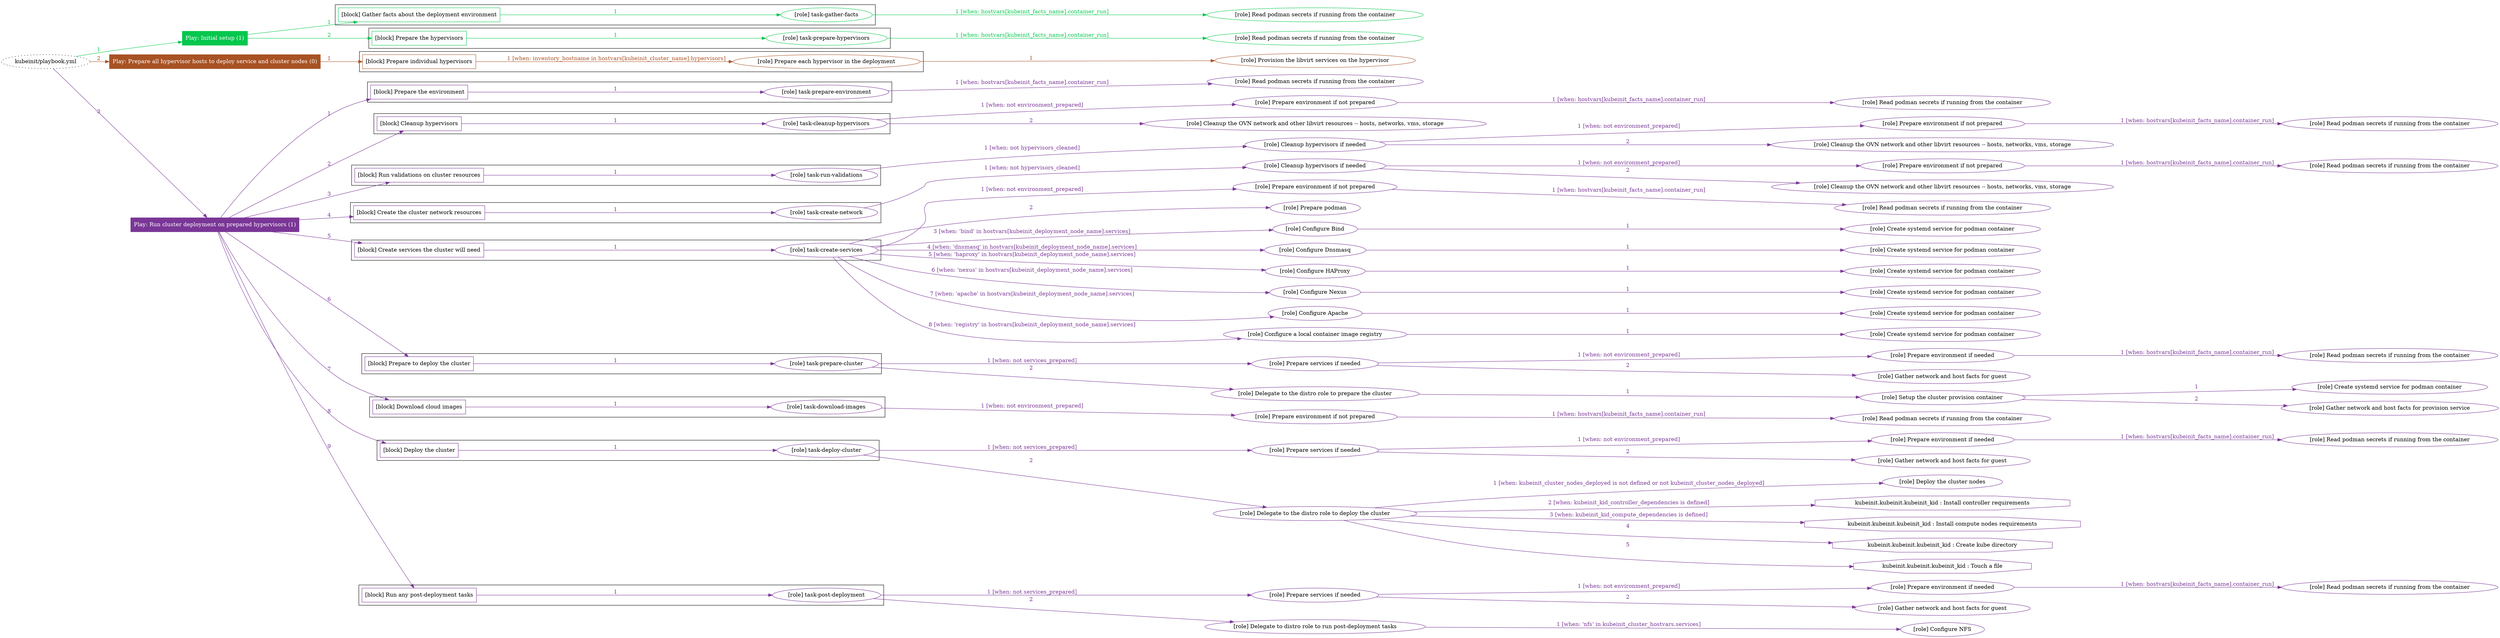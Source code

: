 digraph {
	graph [concentrate=true ordering=in rankdir=LR ratio=fill]
	edge [esep=5 sep=10]
	"kubeinit/playbook.yml" [id=root_node style=dotted]
	play_f4e7883f [label="Play: Initial setup (1)" color="#05c74d" fontcolor="#ffffff" id=play_f4e7883f shape=box style=filled tooltip=localhost]
	"kubeinit/playbook.yml" -> play_f4e7883f [label="1 " color="#05c74d" fontcolor="#05c74d" id=edge_0867fb1a labeltooltip="1 " tooltip="1 "]
	subgraph "Read podman secrets if running from the container" {
		role_13d65bdd [label="[role] Read podman secrets if running from the container" color="#05c74d" id=role_13d65bdd tooltip="Read podman secrets if running from the container"]
	}
	subgraph "task-gather-facts" {
		role_a44ad2e0 [label="[role] task-gather-facts" color="#05c74d" id=role_a44ad2e0 tooltip="task-gather-facts"]
		role_a44ad2e0 -> role_13d65bdd [label="1 [when: hostvars[kubeinit_facts_name].container_run]" color="#05c74d" fontcolor="#05c74d" id=edge_cc7e737c labeltooltip="1 [when: hostvars[kubeinit_facts_name].container_run]" tooltip="1 [when: hostvars[kubeinit_facts_name].container_run]"]
	}
	subgraph "Read podman secrets if running from the container" {
		role_d328955e [label="[role] Read podman secrets if running from the container" color="#05c74d" id=role_d328955e tooltip="Read podman secrets if running from the container"]
	}
	subgraph "task-prepare-hypervisors" {
		role_05b4045c [label="[role] task-prepare-hypervisors" color="#05c74d" id=role_05b4045c tooltip="task-prepare-hypervisors"]
		role_05b4045c -> role_d328955e [label="1 [when: hostvars[kubeinit_facts_name].container_run]" color="#05c74d" fontcolor="#05c74d" id=edge_634de4f3 labeltooltip="1 [when: hostvars[kubeinit_facts_name].container_run]" tooltip="1 [when: hostvars[kubeinit_facts_name].container_run]"]
	}
	subgraph "Play: Initial setup (1)" {
		play_f4e7883f -> block_7ed04274 [label=1 color="#05c74d" fontcolor="#05c74d" id=edge_0ce2a15b labeltooltip=1 tooltip=1]
		subgraph cluster_block_7ed04274 {
			block_7ed04274 [label="[block] Gather facts about the deployment environment" color="#05c74d" id=block_7ed04274 labeltooltip="Gather facts about the deployment environment" shape=box tooltip="Gather facts about the deployment environment"]
			block_7ed04274 -> role_a44ad2e0 [label="1 " color="#05c74d" fontcolor="#05c74d" id=edge_04b39c6e labeltooltip="1 " tooltip="1 "]
		}
		play_f4e7883f -> block_aa2172f9 [label=2 color="#05c74d" fontcolor="#05c74d" id=edge_95e9793b labeltooltip=2 tooltip=2]
		subgraph cluster_block_aa2172f9 {
			block_aa2172f9 [label="[block] Prepare the hypervisors" color="#05c74d" id=block_aa2172f9 labeltooltip="Prepare the hypervisors" shape=box tooltip="Prepare the hypervisors"]
			block_aa2172f9 -> role_05b4045c [label="1 " color="#05c74d" fontcolor="#05c74d" id=edge_fc12ae80 labeltooltip="1 " tooltip="1 "]
		}
	}
	play_e1125369 [label="Play: Prepare all hypervisor hosts to deploy service and cluster nodes (0)" color="#a85224" fontcolor="#ffffff" id=play_e1125369 shape=box style=filled tooltip="Play: Prepare all hypervisor hosts to deploy service and cluster nodes (0)"]
	"kubeinit/playbook.yml" -> play_e1125369 [label="2 " color="#a85224" fontcolor="#a85224" id=edge_271a386b labeltooltip="2 " tooltip="2 "]
	subgraph "Provision the libvirt services on the hypervisor" {
		role_5b46e97f [label="[role] Provision the libvirt services on the hypervisor" color="#a85224" id=role_5b46e97f tooltip="Provision the libvirt services on the hypervisor"]
	}
	subgraph "Prepare each hypervisor in the deployment" {
		role_60e21792 [label="[role] Prepare each hypervisor in the deployment" color="#a85224" id=role_60e21792 tooltip="Prepare each hypervisor in the deployment"]
		role_60e21792 -> role_5b46e97f [label="1 " color="#a85224" fontcolor="#a85224" id=edge_220eae01 labeltooltip="1 " tooltip="1 "]
	}
	subgraph "Play: Prepare all hypervisor hosts to deploy service and cluster nodes (0)" {
		play_e1125369 -> block_62740e2e [label=1 color="#a85224" fontcolor="#a85224" id=edge_247f4fd2 labeltooltip=1 tooltip=1]
		subgraph cluster_block_62740e2e {
			block_62740e2e [label="[block] Prepare individual hypervisors" color="#a85224" id=block_62740e2e labeltooltip="Prepare individual hypervisors" shape=box tooltip="Prepare individual hypervisors"]
			block_62740e2e -> role_60e21792 [label="1 [when: inventory_hostname in hostvars[kubeinit_cluster_name].hypervisors]" color="#a85224" fontcolor="#a85224" id=edge_4ccca94e labeltooltip="1 [when: inventory_hostname in hostvars[kubeinit_cluster_name].hypervisors]" tooltip="1 [when: inventory_hostname in hostvars[kubeinit_cluster_name].hypervisors]"]
		}
	}
	play_ecf52994 [label="Play: Run cluster deployment on prepared hypervisors (1)" color="#7a3696" fontcolor="#ffffff" id=play_ecf52994 shape=box style=filled tooltip=localhost]
	"kubeinit/playbook.yml" -> play_ecf52994 [label="3 " color="#7a3696" fontcolor="#7a3696" id=edge_7cf66d0b labeltooltip="3 " tooltip="3 "]
	subgraph "Read podman secrets if running from the container" {
		role_44733955 [label="[role] Read podman secrets if running from the container" color="#7a3696" id=role_44733955 tooltip="Read podman secrets if running from the container"]
	}
	subgraph "task-prepare-environment" {
		role_275f1120 [label="[role] task-prepare-environment" color="#7a3696" id=role_275f1120 tooltip="task-prepare-environment"]
		role_275f1120 -> role_44733955 [label="1 [when: hostvars[kubeinit_facts_name].container_run]" color="#7a3696" fontcolor="#7a3696" id=edge_455b939f labeltooltip="1 [when: hostvars[kubeinit_facts_name].container_run]" tooltip="1 [when: hostvars[kubeinit_facts_name].container_run]"]
	}
	subgraph "Read podman secrets if running from the container" {
		role_b4117a8d [label="[role] Read podman secrets if running from the container" color="#7a3696" id=role_b4117a8d tooltip="Read podman secrets if running from the container"]
	}
	subgraph "Prepare environment if not prepared" {
		role_0449af79 [label="[role] Prepare environment if not prepared" color="#7a3696" id=role_0449af79 tooltip="Prepare environment if not prepared"]
		role_0449af79 -> role_b4117a8d [label="1 [when: hostvars[kubeinit_facts_name].container_run]" color="#7a3696" fontcolor="#7a3696" id=edge_d0ef97e2 labeltooltip="1 [when: hostvars[kubeinit_facts_name].container_run]" tooltip="1 [when: hostvars[kubeinit_facts_name].container_run]"]
	}
	subgraph "Cleanup the OVN network and other libvirt resources -- hosts, networks, vms, storage" {
		role_5f5bce27 [label="[role] Cleanup the OVN network and other libvirt resources -- hosts, networks, vms, storage" color="#7a3696" id=role_5f5bce27 tooltip="Cleanup the OVN network and other libvirt resources -- hosts, networks, vms, storage"]
	}
	subgraph "task-cleanup-hypervisors" {
		role_ea16e16a [label="[role] task-cleanup-hypervisors" color="#7a3696" id=role_ea16e16a tooltip="task-cleanup-hypervisors"]
		role_ea16e16a -> role_0449af79 [label="1 [when: not environment_prepared]" color="#7a3696" fontcolor="#7a3696" id=edge_0e47c2cc labeltooltip="1 [when: not environment_prepared]" tooltip="1 [when: not environment_prepared]"]
		role_ea16e16a -> role_5f5bce27 [label="2 " color="#7a3696" fontcolor="#7a3696" id=edge_9d1f5d1e labeltooltip="2 " tooltip="2 "]
	}
	subgraph "Read podman secrets if running from the container" {
		role_22afd8cd [label="[role] Read podman secrets if running from the container" color="#7a3696" id=role_22afd8cd tooltip="Read podman secrets if running from the container"]
	}
	subgraph "Prepare environment if not prepared" {
		role_de1aed0f [label="[role] Prepare environment if not prepared" color="#7a3696" id=role_de1aed0f tooltip="Prepare environment if not prepared"]
		role_de1aed0f -> role_22afd8cd [label="1 [when: hostvars[kubeinit_facts_name].container_run]" color="#7a3696" fontcolor="#7a3696" id=edge_a27b6343 labeltooltip="1 [when: hostvars[kubeinit_facts_name].container_run]" tooltip="1 [when: hostvars[kubeinit_facts_name].container_run]"]
	}
	subgraph "Cleanup the OVN network and other libvirt resources -- hosts, networks, vms, storage" {
		role_8a3550e7 [label="[role] Cleanup the OVN network and other libvirt resources -- hosts, networks, vms, storage" color="#7a3696" id=role_8a3550e7 tooltip="Cleanup the OVN network and other libvirt resources -- hosts, networks, vms, storage"]
	}
	subgraph "Cleanup hypervisors if needed" {
		role_e889e952 [label="[role] Cleanup hypervisors if needed" color="#7a3696" id=role_e889e952 tooltip="Cleanup hypervisors if needed"]
		role_e889e952 -> role_de1aed0f [label="1 [when: not environment_prepared]" color="#7a3696" fontcolor="#7a3696" id=edge_b102e853 labeltooltip="1 [when: not environment_prepared]" tooltip="1 [when: not environment_prepared]"]
		role_e889e952 -> role_8a3550e7 [label="2 " color="#7a3696" fontcolor="#7a3696" id=edge_a9d774f1 labeltooltip="2 " tooltip="2 "]
	}
	subgraph "task-run-validations" {
		role_9cfc671b [label="[role] task-run-validations" color="#7a3696" id=role_9cfc671b tooltip="task-run-validations"]
		role_9cfc671b -> role_e889e952 [label="1 [when: not hypervisors_cleaned]" color="#7a3696" fontcolor="#7a3696" id=edge_d5384a09 labeltooltip="1 [when: not hypervisors_cleaned]" tooltip="1 [when: not hypervisors_cleaned]"]
	}
	subgraph "Read podman secrets if running from the container" {
		role_0e1ef1fb [label="[role] Read podman secrets if running from the container" color="#7a3696" id=role_0e1ef1fb tooltip="Read podman secrets if running from the container"]
	}
	subgraph "Prepare environment if not prepared" {
		role_71fcfb7b [label="[role] Prepare environment if not prepared" color="#7a3696" id=role_71fcfb7b tooltip="Prepare environment if not prepared"]
		role_71fcfb7b -> role_0e1ef1fb [label="1 [when: hostvars[kubeinit_facts_name].container_run]" color="#7a3696" fontcolor="#7a3696" id=edge_bd92e824 labeltooltip="1 [when: hostvars[kubeinit_facts_name].container_run]" tooltip="1 [when: hostvars[kubeinit_facts_name].container_run]"]
	}
	subgraph "Cleanup the OVN network and other libvirt resources -- hosts, networks, vms, storage" {
		role_23e16053 [label="[role] Cleanup the OVN network and other libvirt resources -- hosts, networks, vms, storage" color="#7a3696" id=role_23e16053 tooltip="Cleanup the OVN network and other libvirt resources -- hosts, networks, vms, storage"]
	}
	subgraph "Cleanup hypervisors if needed" {
		role_35323134 [label="[role] Cleanup hypervisors if needed" color="#7a3696" id=role_35323134 tooltip="Cleanup hypervisors if needed"]
		role_35323134 -> role_71fcfb7b [label="1 [when: not environment_prepared]" color="#7a3696" fontcolor="#7a3696" id=edge_f9e20772 labeltooltip="1 [when: not environment_prepared]" tooltip="1 [when: not environment_prepared]"]
		role_35323134 -> role_23e16053 [label="2 " color="#7a3696" fontcolor="#7a3696" id=edge_d5cc6f0b labeltooltip="2 " tooltip="2 "]
	}
	subgraph "task-create-network" {
		role_a73617cb [label="[role] task-create-network" color="#7a3696" id=role_a73617cb tooltip="task-create-network"]
		role_a73617cb -> role_35323134 [label="1 [when: not hypervisors_cleaned]" color="#7a3696" fontcolor="#7a3696" id=edge_1be5bb6c labeltooltip="1 [when: not hypervisors_cleaned]" tooltip="1 [when: not hypervisors_cleaned]"]
	}
	subgraph "Read podman secrets if running from the container" {
		role_5bb541cf [label="[role] Read podman secrets if running from the container" color="#7a3696" id=role_5bb541cf tooltip="Read podman secrets if running from the container"]
	}
	subgraph "Prepare environment if not prepared" {
		role_ebac8483 [label="[role] Prepare environment if not prepared" color="#7a3696" id=role_ebac8483 tooltip="Prepare environment if not prepared"]
		role_ebac8483 -> role_5bb541cf [label="1 [when: hostvars[kubeinit_facts_name].container_run]" color="#7a3696" fontcolor="#7a3696" id=edge_56f7737d labeltooltip="1 [when: hostvars[kubeinit_facts_name].container_run]" tooltip="1 [when: hostvars[kubeinit_facts_name].container_run]"]
	}
	subgraph "Prepare podman" {
		role_df7aa02d [label="[role] Prepare podman" color="#7a3696" id=role_df7aa02d tooltip="Prepare podman"]
	}
	subgraph "Create systemd service for podman container" {
		role_c015db5d [label="[role] Create systemd service for podman container" color="#7a3696" id=role_c015db5d tooltip="Create systemd service for podman container"]
	}
	subgraph "Configure Bind" {
		role_7f24dcb9 [label="[role] Configure Bind" color="#7a3696" id=role_7f24dcb9 tooltip="Configure Bind"]
		role_7f24dcb9 -> role_c015db5d [label="1 " color="#7a3696" fontcolor="#7a3696" id=edge_ac4b5913 labeltooltip="1 " tooltip="1 "]
	}
	subgraph "Create systemd service for podman container" {
		role_88a5ffbf [label="[role] Create systemd service for podman container" color="#7a3696" id=role_88a5ffbf tooltip="Create systemd service for podman container"]
	}
	subgraph "Configure Dnsmasq" {
		role_8c30152e [label="[role] Configure Dnsmasq" color="#7a3696" id=role_8c30152e tooltip="Configure Dnsmasq"]
		role_8c30152e -> role_88a5ffbf [label="1 " color="#7a3696" fontcolor="#7a3696" id=edge_d54e82db labeltooltip="1 " tooltip="1 "]
	}
	subgraph "Create systemd service for podman container" {
		role_23670ac2 [label="[role] Create systemd service for podman container" color="#7a3696" id=role_23670ac2 tooltip="Create systemd service for podman container"]
	}
	subgraph "Configure HAProxy" {
		role_8b6770fe [label="[role] Configure HAProxy" color="#7a3696" id=role_8b6770fe tooltip="Configure HAProxy"]
		role_8b6770fe -> role_23670ac2 [label="1 " color="#7a3696" fontcolor="#7a3696" id=edge_5977402b labeltooltip="1 " tooltip="1 "]
	}
	subgraph "Create systemd service for podman container" {
		role_6c79bf3c [label="[role] Create systemd service for podman container" color="#7a3696" id=role_6c79bf3c tooltip="Create systemd service for podman container"]
	}
	subgraph "Configure Nexus" {
		role_79497a92 [label="[role] Configure Nexus" color="#7a3696" id=role_79497a92 tooltip="Configure Nexus"]
		role_79497a92 -> role_6c79bf3c [label="1 " color="#7a3696" fontcolor="#7a3696" id=edge_69fa955b labeltooltip="1 " tooltip="1 "]
	}
	subgraph "Create systemd service for podman container" {
		role_33dcdf31 [label="[role] Create systemd service for podman container" color="#7a3696" id=role_33dcdf31 tooltip="Create systemd service for podman container"]
	}
	subgraph "Configure Apache" {
		role_e785b9a9 [label="[role] Configure Apache" color="#7a3696" id=role_e785b9a9 tooltip="Configure Apache"]
		role_e785b9a9 -> role_33dcdf31 [label="1 " color="#7a3696" fontcolor="#7a3696" id=edge_0e935d91 labeltooltip="1 " tooltip="1 "]
	}
	subgraph "Create systemd service for podman container" {
		role_a4e7ec79 [label="[role] Create systemd service for podman container" color="#7a3696" id=role_a4e7ec79 tooltip="Create systemd service for podman container"]
	}
	subgraph "Configure a local container image registry" {
		role_a6416747 [label="[role] Configure a local container image registry" color="#7a3696" id=role_a6416747 tooltip="Configure a local container image registry"]
		role_a6416747 -> role_a4e7ec79 [label="1 " color="#7a3696" fontcolor="#7a3696" id=edge_51043e6e labeltooltip="1 " tooltip="1 "]
	}
	subgraph "task-create-services" {
		role_666b68a4 [label="[role] task-create-services" color="#7a3696" id=role_666b68a4 tooltip="task-create-services"]
		role_666b68a4 -> role_ebac8483 [label="1 [when: not environment_prepared]" color="#7a3696" fontcolor="#7a3696" id=edge_94a38036 labeltooltip="1 [when: not environment_prepared]" tooltip="1 [when: not environment_prepared]"]
		role_666b68a4 -> role_df7aa02d [label="2 " color="#7a3696" fontcolor="#7a3696" id=edge_6e041978 labeltooltip="2 " tooltip="2 "]
		role_666b68a4 -> role_7f24dcb9 [label="3 [when: 'bind' in hostvars[kubeinit_deployment_node_name].services]" color="#7a3696" fontcolor="#7a3696" id=edge_e2e7ae25 labeltooltip="3 [when: 'bind' in hostvars[kubeinit_deployment_node_name].services]" tooltip="3 [when: 'bind' in hostvars[kubeinit_deployment_node_name].services]"]
		role_666b68a4 -> role_8c30152e [label="4 [when: 'dnsmasq' in hostvars[kubeinit_deployment_node_name].services]" color="#7a3696" fontcolor="#7a3696" id=edge_aacc0be1 labeltooltip="4 [when: 'dnsmasq' in hostvars[kubeinit_deployment_node_name].services]" tooltip="4 [when: 'dnsmasq' in hostvars[kubeinit_deployment_node_name].services]"]
		role_666b68a4 -> role_8b6770fe [label="5 [when: 'haproxy' in hostvars[kubeinit_deployment_node_name].services]" color="#7a3696" fontcolor="#7a3696" id=edge_bcf7bbcf labeltooltip="5 [when: 'haproxy' in hostvars[kubeinit_deployment_node_name].services]" tooltip="5 [when: 'haproxy' in hostvars[kubeinit_deployment_node_name].services]"]
		role_666b68a4 -> role_79497a92 [label="6 [when: 'nexus' in hostvars[kubeinit_deployment_node_name].services]" color="#7a3696" fontcolor="#7a3696" id=edge_503f492f labeltooltip="6 [when: 'nexus' in hostvars[kubeinit_deployment_node_name].services]" tooltip="6 [when: 'nexus' in hostvars[kubeinit_deployment_node_name].services]"]
		role_666b68a4 -> role_e785b9a9 [label="7 [when: 'apache' in hostvars[kubeinit_deployment_node_name].services]" color="#7a3696" fontcolor="#7a3696" id=edge_8e3c8006 labeltooltip="7 [when: 'apache' in hostvars[kubeinit_deployment_node_name].services]" tooltip="7 [when: 'apache' in hostvars[kubeinit_deployment_node_name].services]"]
		role_666b68a4 -> role_a6416747 [label="8 [when: 'registry' in hostvars[kubeinit_deployment_node_name].services]" color="#7a3696" fontcolor="#7a3696" id=edge_c6764be9 labeltooltip="8 [when: 'registry' in hostvars[kubeinit_deployment_node_name].services]" tooltip="8 [when: 'registry' in hostvars[kubeinit_deployment_node_name].services]"]
	}
	subgraph "Read podman secrets if running from the container" {
		role_cfe1d53d [label="[role] Read podman secrets if running from the container" color="#7a3696" id=role_cfe1d53d tooltip="Read podman secrets if running from the container"]
	}
	subgraph "Prepare environment if needed" {
		role_80db4125 [label="[role] Prepare environment if needed" color="#7a3696" id=role_80db4125 tooltip="Prepare environment if needed"]
		role_80db4125 -> role_cfe1d53d [label="1 [when: hostvars[kubeinit_facts_name].container_run]" color="#7a3696" fontcolor="#7a3696" id=edge_de516efb labeltooltip="1 [when: hostvars[kubeinit_facts_name].container_run]" tooltip="1 [when: hostvars[kubeinit_facts_name].container_run]"]
	}
	subgraph "Gather network and host facts for guest" {
		role_14f53a5b [label="[role] Gather network and host facts for guest" color="#7a3696" id=role_14f53a5b tooltip="Gather network and host facts for guest"]
	}
	subgraph "Prepare services if needed" {
		role_1e7df77b [label="[role] Prepare services if needed" color="#7a3696" id=role_1e7df77b tooltip="Prepare services if needed"]
		role_1e7df77b -> role_80db4125 [label="1 [when: not environment_prepared]" color="#7a3696" fontcolor="#7a3696" id=edge_e1c13a9c labeltooltip="1 [when: not environment_prepared]" tooltip="1 [when: not environment_prepared]"]
		role_1e7df77b -> role_14f53a5b [label="2 " color="#7a3696" fontcolor="#7a3696" id=edge_d1847e37 labeltooltip="2 " tooltip="2 "]
	}
	subgraph "Create systemd service for podman container" {
		role_46dced95 [label="[role] Create systemd service for podman container" color="#7a3696" id=role_46dced95 tooltip="Create systemd service for podman container"]
	}
	subgraph "Gather network and host facts for provision service" {
		role_ae3e213d [label="[role] Gather network and host facts for provision service" color="#7a3696" id=role_ae3e213d tooltip="Gather network and host facts for provision service"]
	}
	subgraph "Setup the cluster provision container" {
		role_0284fbb3 [label="[role] Setup the cluster provision container" color="#7a3696" id=role_0284fbb3 tooltip="Setup the cluster provision container"]
		role_0284fbb3 -> role_46dced95 [label="1 " color="#7a3696" fontcolor="#7a3696" id=edge_a79ed18f labeltooltip="1 " tooltip="1 "]
		role_0284fbb3 -> role_ae3e213d [label="2 " color="#7a3696" fontcolor="#7a3696" id=edge_b84ce8c2 labeltooltip="2 " tooltip="2 "]
	}
	subgraph "Delegate to the distro role to prepare the cluster" {
		role_58cc5baf [label="[role] Delegate to the distro role to prepare the cluster" color="#7a3696" id=role_58cc5baf tooltip="Delegate to the distro role to prepare the cluster"]
		role_58cc5baf -> role_0284fbb3 [label="1 " color="#7a3696" fontcolor="#7a3696" id=edge_5a156ae4 labeltooltip="1 " tooltip="1 "]
	}
	subgraph "task-prepare-cluster" {
		role_7f988fb6 [label="[role] task-prepare-cluster" color="#7a3696" id=role_7f988fb6 tooltip="task-prepare-cluster"]
		role_7f988fb6 -> role_1e7df77b [label="1 [when: not services_prepared]" color="#7a3696" fontcolor="#7a3696" id=edge_3f8ca77c labeltooltip="1 [when: not services_prepared]" tooltip="1 [when: not services_prepared]"]
		role_7f988fb6 -> role_58cc5baf [label="2 " color="#7a3696" fontcolor="#7a3696" id=edge_91e1a452 labeltooltip="2 " tooltip="2 "]
	}
	subgraph "Read podman secrets if running from the container" {
		role_9139918a [label="[role] Read podman secrets if running from the container" color="#7a3696" id=role_9139918a tooltip="Read podman secrets if running from the container"]
	}
	subgraph "Prepare environment if not prepared" {
		role_12efd178 [label="[role] Prepare environment if not prepared" color="#7a3696" id=role_12efd178 tooltip="Prepare environment if not prepared"]
		role_12efd178 -> role_9139918a [label="1 [when: hostvars[kubeinit_facts_name].container_run]" color="#7a3696" fontcolor="#7a3696" id=edge_edbad020 labeltooltip="1 [when: hostvars[kubeinit_facts_name].container_run]" tooltip="1 [when: hostvars[kubeinit_facts_name].container_run]"]
	}
	subgraph "task-download-images" {
		role_bb258ab3 [label="[role] task-download-images" color="#7a3696" id=role_bb258ab3 tooltip="task-download-images"]
		role_bb258ab3 -> role_12efd178 [label="1 [when: not environment_prepared]" color="#7a3696" fontcolor="#7a3696" id=edge_011a2af6 labeltooltip="1 [when: not environment_prepared]" tooltip="1 [when: not environment_prepared]"]
	}
	subgraph "Read podman secrets if running from the container" {
		role_a748f387 [label="[role] Read podman secrets if running from the container" color="#7a3696" id=role_a748f387 tooltip="Read podman secrets if running from the container"]
	}
	subgraph "Prepare environment if needed" {
		role_c69e7fb1 [label="[role] Prepare environment if needed" color="#7a3696" id=role_c69e7fb1 tooltip="Prepare environment if needed"]
		role_c69e7fb1 -> role_a748f387 [label="1 [when: hostvars[kubeinit_facts_name].container_run]" color="#7a3696" fontcolor="#7a3696" id=edge_63bfad44 labeltooltip="1 [when: hostvars[kubeinit_facts_name].container_run]" tooltip="1 [when: hostvars[kubeinit_facts_name].container_run]"]
	}
	subgraph "Gather network and host facts for guest" {
		role_162fc5c1 [label="[role] Gather network and host facts for guest" color="#7a3696" id=role_162fc5c1 tooltip="Gather network and host facts for guest"]
	}
	subgraph "Prepare services if needed" {
		role_f5e1044a [label="[role] Prepare services if needed" color="#7a3696" id=role_f5e1044a tooltip="Prepare services if needed"]
		role_f5e1044a -> role_c69e7fb1 [label="1 [when: not environment_prepared]" color="#7a3696" fontcolor="#7a3696" id=edge_a91b29f3 labeltooltip="1 [when: not environment_prepared]" tooltip="1 [when: not environment_prepared]"]
		role_f5e1044a -> role_162fc5c1 [label="2 " color="#7a3696" fontcolor="#7a3696" id=edge_e6b1e026 labeltooltip="2 " tooltip="2 "]
	}
	subgraph "Deploy the cluster nodes" {
		role_f55a7cb7 [label="[role] Deploy the cluster nodes" color="#7a3696" id=role_f55a7cb7 tooltip="Deploy the cluster nodes"]
	}
	subgraph "Delegate to the distro role to deploy the cluster" {
		role_28246687 [label="[role] Delegate to the distro role to deploy the cluster" color="#7a3696" id=role_28246687 tooltip="Delegate to the distro role to deploy the cluster"]
		role_28246687 -> role_f55a7cb7 [label="1 [when: kubeinit_cluster_nodes_deployed is not defined or not kubeinit_cluster_nodes_deployed]" color="#7a3696" fontcolor="#7a3696" id=edge_4d5eb738 labeltooltip="1 [when: kubeinit_cluster_nodes_deployed is not defined or not kubeinit_cluster_nodes_deployed]" tooltip="1 [when: kubeinit_cluster_nodes_deployed is not defined or not kubeinit_cluster_nodes_deployed]"]
		task_a1844bdd [label="kubeinit.kubeinit.kubeinit_kid : Install controller requirements" color="#7a3696" id=task_a1844bdd shape=octagon tooltip="kubeinit.kubeinit.kubeinit_kid : Install controller requirements"]
		role_28246687 -> task_a1844bdd [label="2 [when: kubeinit_kid_controller_dependencies is defined]" color="#7a3696" fontcolor="#7a3696" id=edge_8bb5697d labeltooltip="2 [when: kubeinit_kid_controller_dependencies is defined]" tooltip="2 [when: kubeinit_kid_controller_dependencies is defined]"]
		task_76034ae9 [label="kubeinit.kubeinit.kubeinit_kid : Install compute nodes requirements" color="#7a3696" id=task_76034ae9 shape=octagon tooltip="kubeinit.kubeinit.kubeinit_kid : Install compute nodes requirements"]
		role_28246687 -> task_76034ae9 [label="3 [when: kubeinit_kid_compute_dependencies is defined]" color="#7a3696" fontcolor="#7a3696" id=edge_536176d6 labeltooltip="3 [when: kubeinit_kid_compute_dependencies is defined]" tooltip="3 [when: kubeinit_kid_compute_dependencies is defined]"]
		task_b4f54377 [label="kubeinit.kubeinit.kubeinit_kid : Create kube directory" color="#7a3696" id=task_b4f54377 shape=octagon tooltip="kubeinit.kubeinit.kubeinit_kid : Create kube directory"]
		role_28246687 -> task_b4f54377 [label="4 " color="#7a3696" fontcolor="#7a3696" id=edge_f6c0d13b labeltooltip="4 " tooltip="4 "]
		task_9297e495 [label="kubeinit.kubeinit.kubeinit_kid : Touch a file" color="#7a3696" id=task_9297e495 shape=octagon tooltip="kubeinit.kubeinit.kubeinit_kid : Touch a file"]
		role_28246687 -> task_9297e495 [label="5 " color="#7a3696" fontcolor="#7a3696" id=edge_5b6bbea6 labeltooltip="5 " tooltip="5 "]
	}
	subgraph "task-deploy-cluster" {
		role_daefdb59 [label="[role] task-deploy-cluster" color="#7a3696" id=role_daefdb59 tooltip="task-deploy-cluster"]
		role_daefdb59 -> role_f5e1044a [label="1 [when: not services_prepared]" color="#7a3696" fontcolor="#7a3696" id=edge_6ef59e1e labeltooltip="1 [when: not services_prepared]" tooltip="1 [when: not services_prepared]"]
		role_daefdb59 -> role_28246687 [label="2 " color="#7a3696" fontcolor="#7a3696" id=edge_a7845a72 labeltooltip="2 " tooltip="2 "]
	}
	subgraph "Read podman secrets if running from the container" {
		role_f74b7b26 [label="[role] Read podman secrets if running from the container" color="#7a3696" id=role_f74b7b26 tooltip="Read podman secrets if running from the container"]
	}
	subgraph "Prepare environment if needed" {
		role_a8606045 [label="[role] Prepare environment if needed" color="#7a3696" id=role_a8606045 tooltip="Prepare environment if needed"]
		role_a8606045 -> role_f74b7b26 [label="1 [when: hostvars[kubeinit_facts_name].container_run]" color="#7a3696" fontcolor="#7a3696" id=edge_ea9e3327 labeltooltip="1 [when: hostvars[kubeinit_facts_name].container_run]" tooltip="1 [when: hostvars[kubeinit_facts_name].container_run]"]
	}
	subgraph "Gather network and host facts for guest" {
		role_e0632732 [label="[role] Gather network and host facts for guest" color="#7a3696" id=role_e0632732 tooltip="Gather network and host facts for guest"]
	}
	subgraph "Prepare services if needed" {
		role_fd2e68b3 [label="[role] Prepare services if needed" color="#7a3696" id=role_fd2e68b3 tooltip="Prepare services if needed"]
		role_fd2e68b3 -> role_a8606045 [label="1 [when: not environment_prepared]" color="#7a3696" fontcolor="#7a3696" id=edge_a1f69df0 labeltooltip="1 [when: not environment_prepared]" tooltip="1 [when: not environment_prepared]"]
		role_fd2e68b3 -> role_e0632732 [label="2 " color="#7a3696" fontcolor="#7a3696" id=edge_e8468806 labeltooltip="2 " tooltip="2 "]
	}
	subgraph "Configure NFS" {
		role_9ce72015 [label="[role] Configure NFS" color="#7a3696" id=role_9ce72015 tooltip="Configure NFS"]
	}
	subgraph "Delegate to distro role to run post-deployment tasks" {
		role_3eb12111 [label="[role] Delegate to distro role to run post-deployment tasks" color="#7a3696" id=role_3eb12111 tooltip="Delegate to distro role to run post-deployment tasks"]
		role_3eb12111 -> role_9ce72015 [label="1 [when: 'nfs' in kubeinit_cluster_hostvars.services]" color="#7a3696" fontcolor="#7a3696" id=edge_40f3adac labeltooltip="1 [when: 'nfs' in kubeinit_cluster_hostvars.services]" tooltip="1 [when: 'nfs' in kubeinit_cluster_hostvars.services]"]
	}
	subgraph "task-post-deployment" {
		role_092989a0 [label="[role] task-post-deployment" color="#7a3696" id=role_092989a0 tooltip="task-post-deployment"]
		role_092989a0 -> role_fd2e68b3 [label="1 [when: not services_prepared]" color="#7a3696" fontcolor="#7a3696" id=edge_360ac03a labeltooltip="1 [when: not services_prepared]" tooltip="1 [when: not services_prepared]"]
		role_092989a0 -> role_3eb12111 [label="2 " color="#7a3696" fontcolor="#7a3696" id=edge_647b59b0 labeltooltip="2 " tooltip="2 "]
	}
	subgraph "Play: Run cluster deployment on prepared hypervisors (1)" {
		play_ecf52994 -> block_4f5cd4b3 [label=1 color="#7a3696" fontcolor="#7a3696" id=edge_241e6907 labeltooltip=1 tooltip=1]
		subgraph cluster_block_4f5cd4b3 {
			block_4f5cd4b3 [label="[block] Prepare the environment" color="#7a3696" id=block_4f5cd4b3 labeltooltip="Prepare the environment" shape=box tooltip="Prepare the environment"]
			block_4f5cd4b3 -> role_275f1120 [label="1 " color="#7a3696" fontcolor="#7a3696" id=edge_9349231c labeltooltip="1 " tooltip="1 "]
		}
		play_ecf52994 -> block_096c1881 [label=2 color="#7a3696" fontcolor="#7a3696" id=edge_ba4a8436 labeltooltip=2 tooltip=2]
		subgraph cluster_block_096c1881 {
			block_096c1881 [label="[block] Cleanup hypervisors" color="#7a3696" id=block_096c1881 labeltooltip="Cleanup hypervisors" shape=box tooltip="Cleanup hypervisors"]
			block_096c1881 -> role_ea16e16a [label="1 " color="#7a3696" fontcolor="#7a3696" id=edge_ce3b638a labeltooltip="1 " tooltip="1 "]
		}
		play_ecf52994 -> block_01784259 [label=3 color="#7a3696" fontcolor="#7a3696" id=edge_c1f628db labeltooltip=3 tooltip=3]
		subgraph cluster_block_01784259 {
			block_01784259 [label="[block] Run validations on cluster resources" color="#7a3696" id=block_01784259 labeltooltip="Run validations on cluster resources" shape=box tooltip="Run validations on cluster resources"]
			block_01784259 -> role_9cfc671b [label="1 " color="#7a3696" fontcolor="#7a3696" id=edge_8b93906b labeltooltip="1 " tooltip="1 "]
		}
		play_ecf52994 -> block_276821e3 [label=4 color="#7a3696" fontcolor="#7a3696" id=edge_303bdfe6 labeltooltip=4 tooltip=4]
		subgraph cluster_block_276821e3 {
			block_276821e3 [label="[block] Create the cluster network resources" color="#7a3696" id=block_276821e3 labeltooltip="Create the cluster network resources" shape=box tooltip="Create the cluster network resources"]
			block_276821e3 -> role_a73617cb [label="1 " color="#7a3696" fontcolor="#7a3696" id=edge_2457d225 labeltooltip="1 " tooltip="1 "]
		}
		play_ecf52994 -> block_5d2872f1 [label=5 color="#7a3696" fontcolor="#7a3696" id=edge_ba19f0d1 labeltooltip=5 tooltip=5]
		subgraph cluster_block_5d2872f1 {
			block_5d2872f1 [label="[block] Create services the cluster will need" color="#7a3696" id=block_5d2872f1 labeltooltip="Create services the cluster will need" shape=box tooltip="Create services the cluster will need"]
			block_5d2872f1 -> role_666b68a4 [label="1 " color="#7a3696" fontcolor="#7a3696" id=edge_82ecac8c labeltooltip="1 " tooltip="1 "]
		}
		play_ecf52994 -> block_a3651394 [label=6 color="#7a3696" fontcolor="#7a3696" id=edge_fd25fef7 labeltooltip=6 tooltip=6]
		subgraph cluster_block_a3651394 {
			block_a3651394 [label="[block] Prepare to deploy the cluster" color="#7a3696" id=block_a3651394 labeltooltip="Prepare to deploy the cluster" shape=box tooltip="Prepare to deploy the cluster"]
			block_a3651394 -> role_7f988fb6 [label="1 " color="#7a3696" fontcolor="#7a3696" id=edge_f8f4250b labeltooltip="1 " tooltip="1 "]
		}
		play_ecf52994 -> block_dd9dd28e [label=7 color="#7a3696" fontcolor="#7a3696" id=edge_260bf790 labeltooltip=7 tooltip=7]
		subgraph cluster_block_dd9dd28e {
			block_dd9dd28e [label="[block] Download cloud images" color="#7a3696" id=block_dd9dd28e labeltooltip="Download cloud images" shape=box tooltip="Download cloud images"]
			block_dd9dd28e -> role_bb258ab3 [label="1 " color="#7a3696" fontcolor="#7a3696" id=edge_4226d422 labeltooltip="1 " tooltip="1 "]
		}
		play_ecf52994 -> block_2a86772d [label=8 color="#7a3696" fontcolor="#7a3696" id=edge_11767322 labeltooltip=8 tooltip=8]
		subgraph cluster_block_2a86772d {
			block_2a86772d [label="[block] Deploy the cluster" color="#7a3696" id=block_2a86772d labeltooltip="Deploy the cluster" shape=box tooltip="Deploy the cluster"]
			block_2a86772d -> role_daefdb59 [label="1 " color="#7a3696" fontcolor="#7a3696" id=edge_cd9930a4 labeltooltip="1 " tooltip="1 "]
		}
		play_ecf52994 -> block_deb167b6 [label=9 color="#7a3696" fontcolor="#7a3696" id=edge_7ac2cee3 labeltooltip=9 tooltip=9]
		subgraph cluster_block_deb167b6 {
			block_deb167b6 [label="[block] Run any post-deployment tasks" color="#7a3696" id=block_deb167b6 labeltooltip="Run any post-deployment tasks" shape=box tooltip="Run any post-deployment tasks"]
			block_deb167b6 -> role_092989a0 [label="1 " color="#7a3696" fontcolor="#7a3696" id=edge_eedfcb95 labeltooltip="1 " tooltip="1 "]
		}
	}
}
